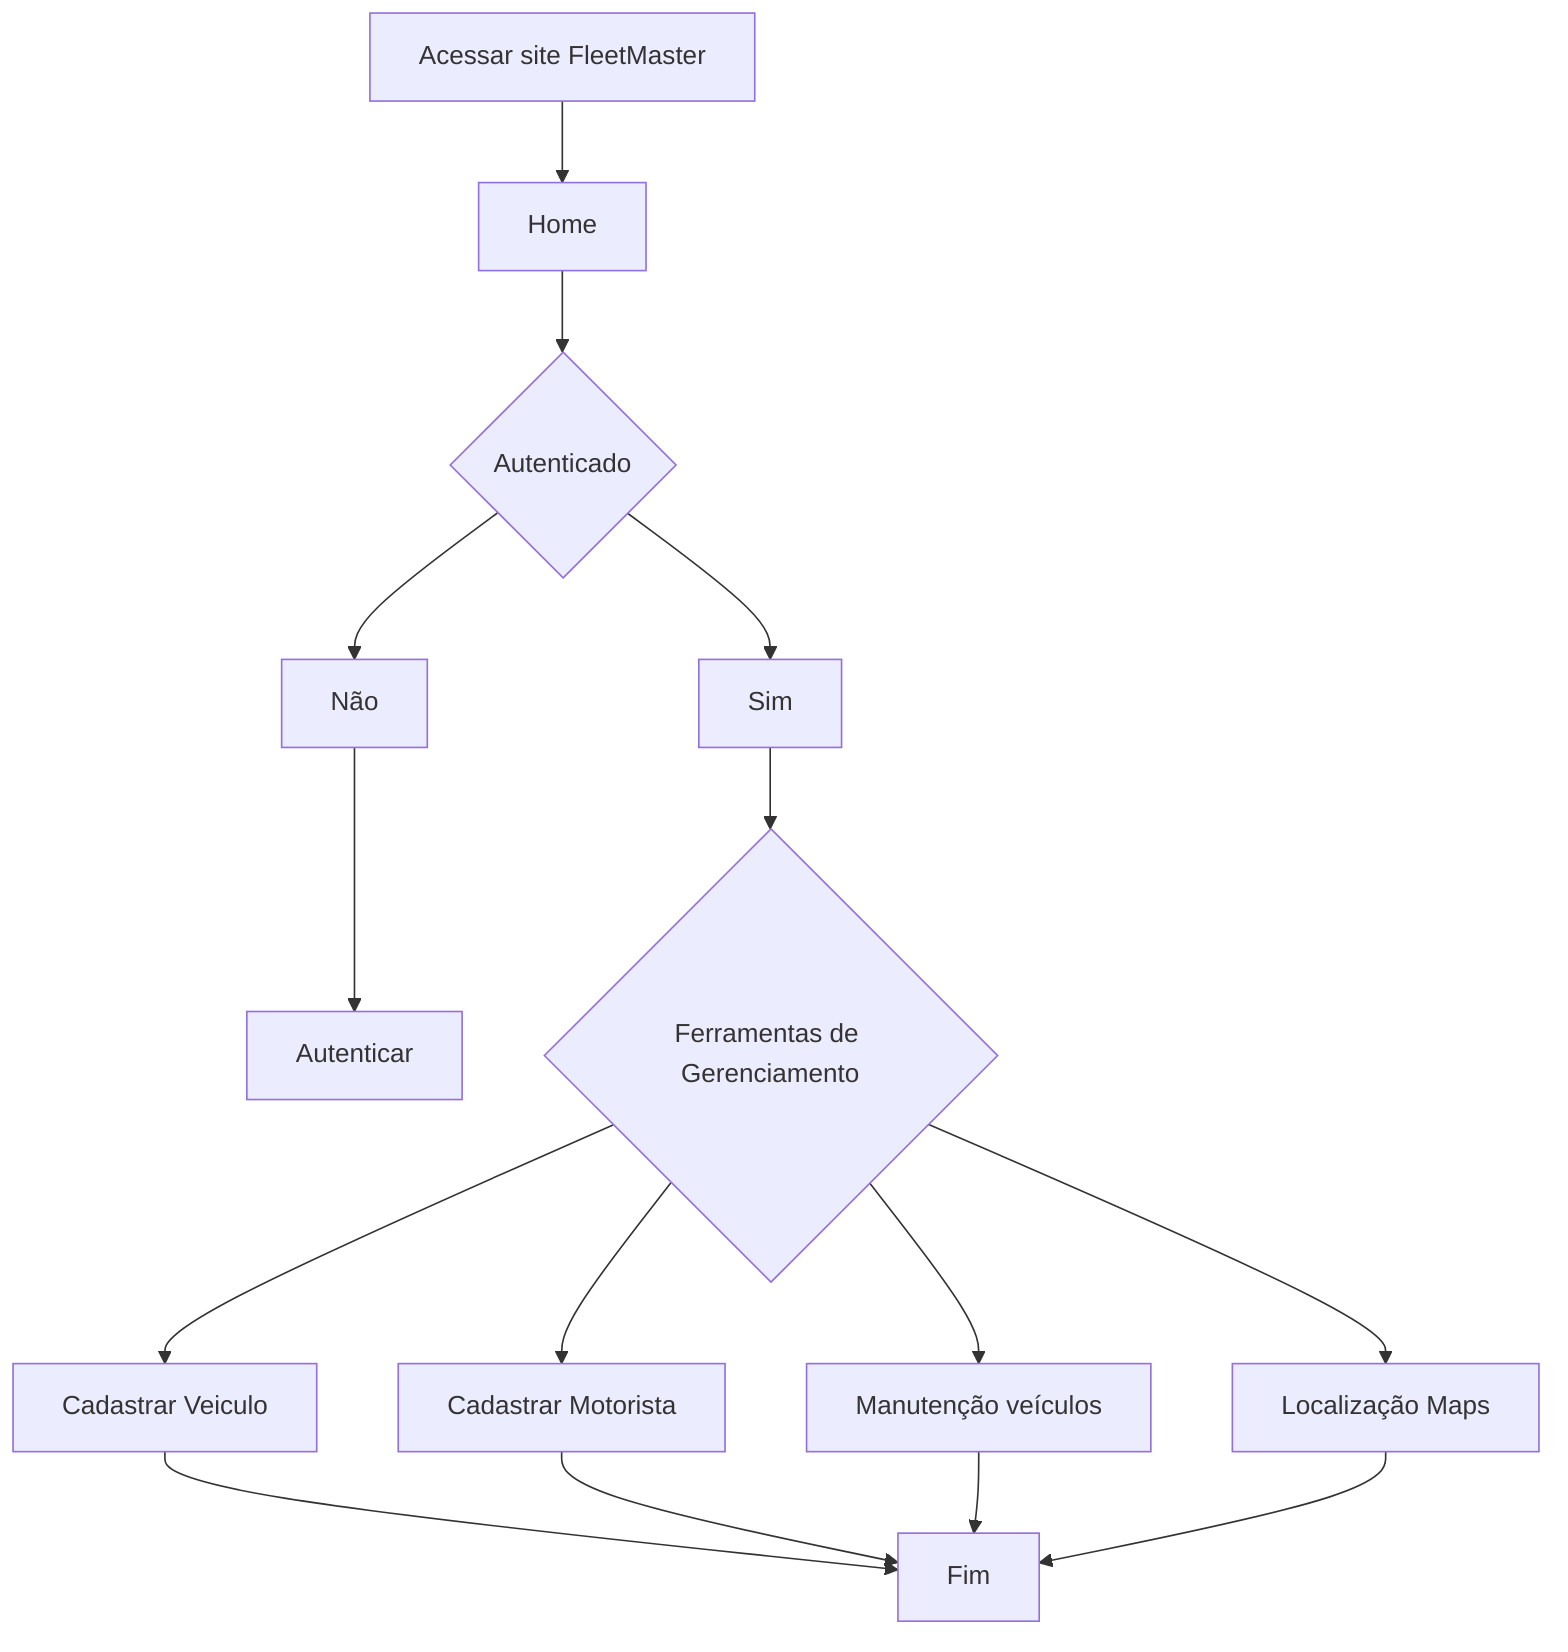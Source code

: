 flowchart TD
    acessarSite[Acessar site FleetMaster] --> home[Home]
    home --> autenticado{Autenticado}
    autenticado --> sim[Sim]
    autenticado --> nao[Não]

    nao --> cadastro[Autenticar]

    sim --> ferramentasGerenciamento{Ferramentas de Gerenciamento}
    ferramentasGerenciamento --> cadastrarVei[Cadastrar Veiculo]
    ferramentasGerenciamento --> cadastrarMot[Cadastrar Motorista]
    ferramentasGerenciamento --> manutencao[Manutenção veículos]
    ferramentasGerenciamento --> localizacao[Localização Maps]

    cadastrarVei --> fim[Fim]
    cadastrarMot --> fim[Fim]
    manutencao --> fim[Fim]
    localizacao --> fim[Fim]